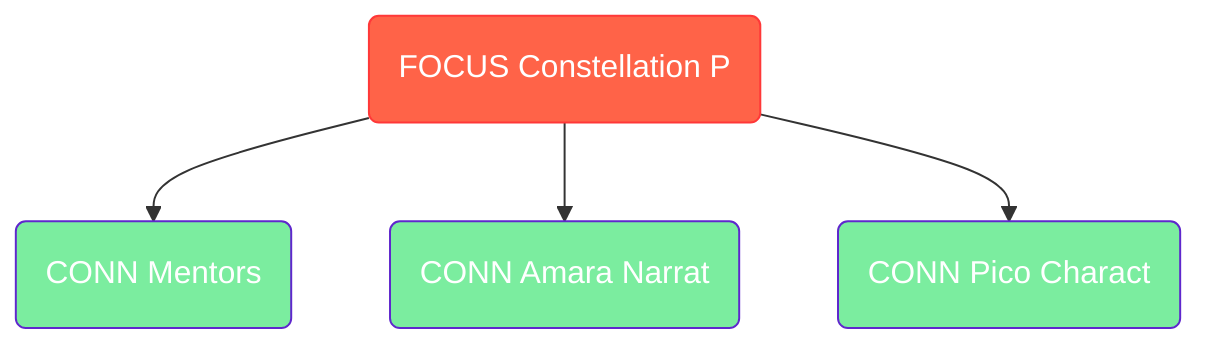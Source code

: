graph TD

    constellation-phenomenon(FOCUS Constellation P)
    class constellation-phenomenon focus

    mentors(CONN Mentors)
    constellation-phenomenon --> mentors
    class mentors connected
    amara-narrative(CONN Amara Narrat)
    constellation-phenomenon --> amara-narrative
    class amara-narrative connected
    pico-character(CONN Pico Charact)
    constellation-phenomenon --> pico-character
    class pico-character connected

    classDef focus fill:#ff6348,stroke:#ff3838,color:#fff
    classDef connected fill:#7bed9f,stroke:#5f27cd,color:#fff